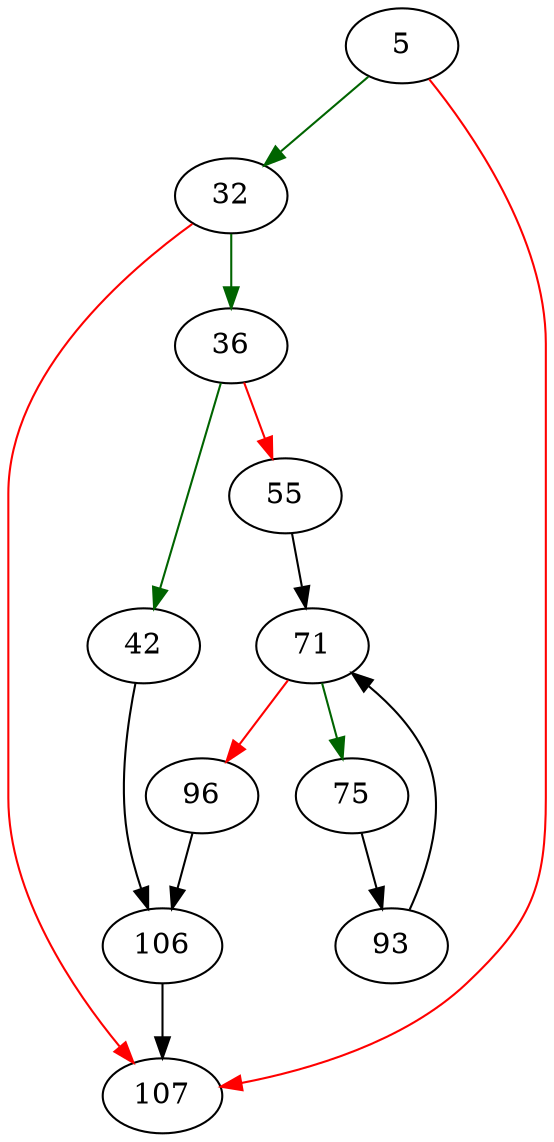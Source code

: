 strict digraph "sqlite3UpsertDoUpdate" {
	// Node definitions.
	5 [entry=true];
	32;
	107;
	36;
	42;
	55;
	106;
	71;
	75;
	96;
	93;

	// Edge definitions.
	5 -> 32 [
		color=darkgreen
		cond=true
	];
	5 -> 107 [
		color=red
		cond=false
	];
	32 -> 107 [
		color=red
		cond=false
	];
	32 -> 36 [
		color=darkgreen
		cond=true
	];
	36 -> 42 [
		color=darkgreen
		cond=true
	];
	36 -> 55 [
		color=red
		cond=false
	];
	42 -> 106;
	55 -> 71;
	106 -> 107;
	71 -> 75 [
		color=darkgreen
		cond=true
	];
	71 -> 96 [
		color=red
		cond=false
	];
	75 -> 93;
	96 -> 106;
	93 -> 71;
}